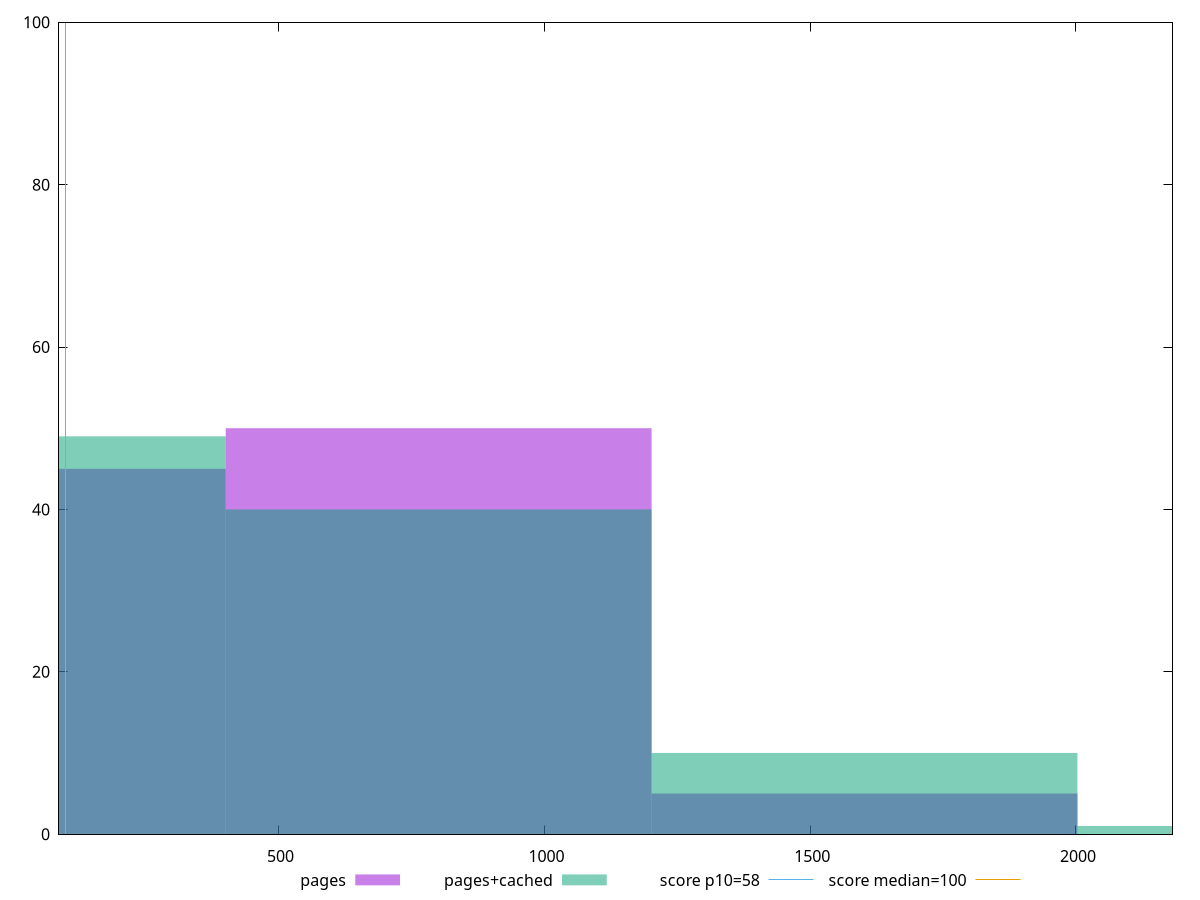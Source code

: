 reset

$pages <<EOF
801.1029154175231 50
0 45
1602.2058308350463 5
EOF

$pagesCached <<EOF
801.1029154175231 40
0 49
1602.2058308350463 10
2403.3087462525696 1
EOF

set key outside below
set boxwidth 801.1029154175231
set xrange [86.93333333333334:2181.6000000000045]
set yrange [0:100]
set trange [0:100]
set style fill transparent solid 0.5 noborder

set parametric
set terminal svg size 640, 500 enhanced background rgb 'white'
set output "report_00013_2021-02-09T12-04-24.940Z/estimated-input-latency/comparison/histogram/0_vs_1.svg"

plot $pages title "pages" with boxes, \
     $pagesCached title "pages+cached" with boxes, \
     58,t title "score p10=58", \
     100,t title "score median=100"

reset
